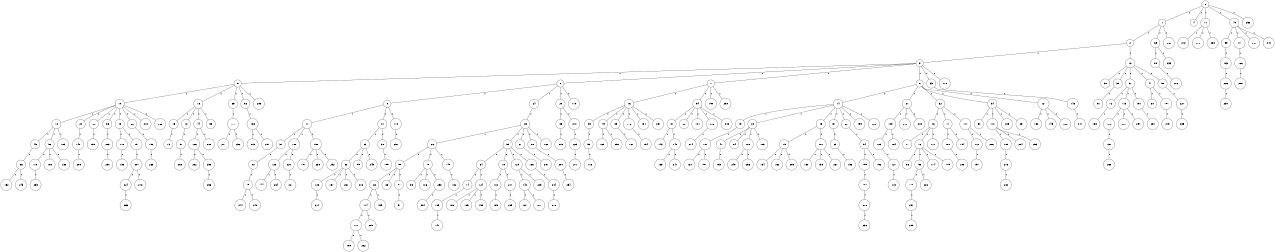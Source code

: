 graph G {
size="8.5,11;"
ratio = "expand;"
fixedsize="true;"
overlap="scale;"
node[shape=circle,width=.12,hight=.12,fontsize=12]
edge[fontsize=12]

0[label=" 0" color=black, pos="0.48515034,0.94150586!"];
1[label=" 1" color=black, pos="1.4946224,1.4452609!"];
2[label=" 2" color=black, pos="2.268092,0.55824743!"];
3[label=" 3" color=black, pos="0.58601759,2.530224!"];
4[label=" 4" color=black, pos="2.597999,0.82246696!"];
5[label=" 5" color=black, pos="0.55955596,1.6402639!"];
6[label=" 6" color=black, pos="2.4789186,0.30082363!"];
7[label=" 7" color=black, pos="2.4273367,2.6427173!"];
8[label=" 8" color=black, pos="2.6203566,1.9818142!"];
9[label=" 9" color=black, pos="1.5956735,1.159337!"];
10[label=" 10" color=black, pos="0.394469,2.6998887!"];
11[label=" 11" color=black, pos="2.1759076,1.4106052!"];
12[label=" 12" color=black, pos="1.072102,2.2268766!"];
13[label=" 13" color=black, pos="2.3927378,2.1804206!"];
14[label=" 14" color=black, pos="1.6649428,1.4286939!"];
15[label=" 15" color=black, pos="0.78310334,1.0047666!"];
16[label=" 16" color=black, pos="1.6556343,1.518439!"];
17[label=" 17" color=black, pos="1.413656,2.1150732!"];
18[label=" 18" color=black, pos="0.39536045,0.78861155!"];
19[label=" 19" color=black, pos="2.0450745,0.3451746!"];
20[label=" 20" color=black, pos="0.43228894,1.7488344!"];
21[label=" 21" color=black, pos="2.4391916,1.6966831!"];
22[label=" 22" color=black, pos="1.4104993,0.19641393!"];
23[label=" 23" color=black, pos="2.1967881,0.59706257!"];
24[label=" 24" color=black, pos="1.1877613,2.1037301!"];
25[label=" 25" color=black, pos="1.7932776,2.4095422!"];
26[label=" 26" color=black, pos="2.0337652,0.7599061!"];
27[label=" 27" color=black, pos="0.39737054,1.1960162!"];
28[label=" 28" color=black, pos="1.6771319,2.6546862!"];
29[label=" 29" color=black, pos="0.87410561,0.22045788!"];
30[label=" 30" color=black, pos="0.47674627,2.4782075!"];
31[label=" 31" color=black, pos="2.6180523,1.5259567!"];
32[label=" 32" color=black, pos="1.1907716,2.4072309!"];
33[label=" 33" color=black, pos="0.84849016,1.1726874!"];
34[label=" 34" color=black, pos="2.0149269,1.961095!"];
35[label=" 35" color=black, pos="1.0376742,1.2419569!"];
36[label=" 36" color=black, pos="0.10196179,1.8311295!"];
37[label=" 37" color=black, pos="1.2480125,0.26067225!"];
38[label=" 38" color=black, pos="0.4684592,2.3982931!"];
39[label=" 39" color=black, pos="2.8141497,1.8923251!"];
40[label=" 40" color=black, pos="2.5539366,1.9889706!"];
41[label=" 41" color=black, pos="1.1163291,0.28468212!"];
42[label=" 42" color=black, pos="0.094251456,1.5435535!"];
43[label=" 43" color=black, pos="1.4028884,1.8467316!"];
44[label=" 44" color=black, pos="0.68215352,2.4809175!"];
45[label=" 45" color=black, pos="0.72944852,2.6549247!"];
46[label=" 46" color=black, pos="2.4804695,1.2844192!"];
47[label=" 47" color=black, pos="0.97746754,0.29954063!"];
48[label=" 48" color=black, pos="1.4763004,0.93383092!"];
49[label=" 49" color=black, pos="0.45016928,0.72388561!"];
50[label=" 50" color=black, pos="0.4642902,2.6763463!"];
51[label=" 51" color=black, pos="2.0529495,2.3720287!"];
52[label=" 52" color=black, pos="2.2009391,2.665269!"];
53[label=" 53" color=black, pos="1.5945361,2.1282954!"];
54[label=" 54" color=black, pos="1.3734114,0.36962483!"];
55[label=" 55" color=black, pos="0.58945898,1.8822831!"];
56[label=" 56" color=black, pos="0.95767674,1.658389!"];
57[label=" 57" color=black, pos="0.03462707,1.9522667!"];
58[label=" 58" color=black, pos="0.64971366,2.3660958!"];
59[label=" 59" color=black, pos="0.15169108,1.4377661!"];
60[label=" 60" color=black, pos="0.59107086,1.2830179!"];
61[label=" 61" color=black, pos="1.4232287,2.2606125!"];
62[label=" 62" color=black, pos="0.82402781,1.1475191!"];
63[label=" 63" color=black, pos="1.2994028,0.4792462!"];
64[label=" 64" color=black, pos="2.8459163,2.6649256!"];
65[label=" 65" color=black, pos="0.51990975,0.37946062!"];
66[label=" 66" color=black, pos="0.2458054,2.8722865!"];
67[label=" 67" color=black, pos="0.48368105,2.7501267!"];
68[label=" 68" color=black, pos="0.41308772,2.2603588!"];
69[label=" 69" color=black, pos="0.44445775,1.6329566!"];
70[label=" 70" color=black, pos="2.1512087,0.68197236!"];
71[label=" 71" color=black, pos="2.810278,0.70769105!"];
72[label=" 72" color=black, pos="0.29885373,0.53673763!"];
73[label=" 73" color=black, pos="0.98980891,1.9883869!"];
74[label=" 74" color=black, pos="1.6617547,1.6331108!"];
75[label=" 75" color=black, pos="2.1707261,0.22018767!"];
76[label=" 76" color=black, pos="1.416382,0.42013026!"];
77[label=" 77" color=black, pos="1.0015179,1.1293253!"];
78[label=" 78" color=black, pos="1.8335626,0.60333805!"];
79[label=" 79" color=black, pos="1.9725163,0.30003493!"];
80[label=" 80" color=black, pos="2.6836457,0.090133469!"];
81[label=" 81" color=black, pos="0.75297082,0.90906894!"];
82[label=" 82" color=black, pos="0.93919378,1.5601613!"];
83[label=" 83" color=black, pos="1.9254172,2.6937336!"];
84[label=" 84" color=black, pos="1.2608955,0.20263901!"];
85[label=" 85" color=black, pos="2.1669508,1.4151399!"];
86[label=" 86" color=black, pos="1.143262,2.6443541!"];
87[label=" 87" color=black, pos="0.32950706,2.3871483!"];
88[label=" 88" color=black, pos="1.7811616,2.6866074!"];
89[label=" 89" color=black, pos="2.5558021,0.94885792!"];
90[label=" 90" color=black, pos="1.1378561,0.60491574!"];
91[label=" 91" color=black, pos="1.2893682,1.4050725!"];
92[label=" 92" color=black, pos="2.4125133,2.8126771!"];
93[label=" 93" color=black, pos="0.93967587,0.57997746!"];
94[label=" 94" color=black, pos="0.24629493,1.1987162!"];
95[label=" 95" color=black, pos="2.1687205,1.5889548!"];
96[label=" 96" color=black, pos="1.0631463,2.4840145!"];
97[label=" 97" color=black, pos="1.8712385,1.1139443!"];
98[label=" 98" color=black, pos="1.9418916,1.0723678!"];
99[label=" 99" color=black, pos="0.017509367,0.78152353!"];
100[label=" 100" color=black, pos="1.0851518,2.0094867!"];
101[label=" 101" color=black, pos="1.8220176,1.1077656!"];
102[label=" 102" color=black, pos="1.8137956,2.6441145!"];
103[label=" 103" color=black, pos="1.8923463,1.9323982!"];
104[label=" 104" color=black, pos="1.5086314,0.57444095!"];
105[label=" 105" color=black, pos="1.8492851,0.38896436!"];
106[label=" 106" color=black, pos="2.4072452,2.0224365!"];
107[label=" 107" color=black, pos="1.9387725,0.8547772!"];
108[label=" 108" color=black, pos="0.39816063,2.048752!"];
109[label=" 109" color=black, pos="1.453728,1.2884907!"];
110[label=" 110" color=black, pos="1.4629995,1.2500398!"];
111[label=" 111" color=black, pos="0.16567438,0.31083843!"];
112[label=" 112" color=black, pos="2.5988508,2.0541756!"];
113[label=" 113" color=black, pos="0.5736646,0.23931253!"];
114[label=" 114" color=black, pos="2.9044721,0.40566438!"];
115[label=" 115" color=black, pos="0.065709067,1.8671689!"];
116[label=" 116" color=black, pos="0.12470545,0.68404788!"];
117[label=" 117" color=black, pos="1.0724386,2.8459571!"];
118[label=" 118" color=black, pos="0.9051437,2.890784!"];
119[label=" 119" color=black, pos="0.27843492,2.7451238!"];
120[label=" 120" color=black, pos="0.086901788,2.3254215!"];
121[label=" 121" color=black, pos="2.2424393,2.6414762!"];
122[label=" 122" color=black, pos="1.8264831,2.990156!"];
123[label=" 123" color=black, pos="0.30758214,0.35606184!"];
124[label=" 124" color=black, pos="0.77324584,1.010721!"];
125[label=" 125" color=black, pos="0.012648268,0.38112257!"];
126[label=" 126" color=black, pos="0.95267497,0.98861005!"];
127[label=" 127" color=black, pos="2.4735289,1.1083956!"];
128[label=" 128" color=black, pos="0.53303329,2.2209971!"];
129[label=" 129" color=black, pos="2.9985511,2.9223841!"];
130[label=" 130" color=black, pos="1.9096139,0.71722634!"];
131[label=" 131" color=black, pos="2.769865,2.6494836!"];
132[label=" 132" color=black, pos="0.11339789,1.3887953!"];
133[label=" 133" color=black, pos="2.5168827,0.04383813!"];
134[label=" 134" color=black, pos="2.0418244,1.7006676!"];
135[label=" 135" color=black, pos="1.7661821,0.075784035!"];
136[label=" 136" color=black, pos="2.2428802,2.074688!"];
137[label=" 137" color=black, pos="1.1592544,0.066465543!"];
138[label=" 138" color=black, pos="2.9096121,0.28606431!"];
139[label=" 139" color=black, pos="2.8569801,0.2225879!"];
140[label=" 140" color=black, pos="1.5957525,2.0964241!"];
141[label=" 141" color=black, pos="2.381301,0.5821929!"];
142[label=" 142" color=black, pos="1.1727104,0.93847868!"];
143[label=" 143" color=black, pos="0.091923604,2.2381078!"];
144[label=" 144" color=black, pos="1.3110439,1.5762352!"];
145[label=" 145" color=black, pos="1.3098678,1.5391666!"];
146[label=" 146" color=black, pos="2.4263926,0.89895704!"];
147[label=" 147" color=black, pos="0.76077883,0.25375061!"];
148[label=" 148" color=black, pos="1.7329281,1.4691666!"];
149[label=" 149" color=black, pos="1.490437,1.5373545!"];
150[label=" 150" color=black, pos="1.3342199,0.60203987!"];
151[label=" 151" color=black, pos="0.49009589,0.76094737!"];
152[label=" 152" color=black, pos="2.1529435,2.2714381!"];
153[label=" 153" color=black, pos="0.97988324,0.6822913!"];
154[label=" 154" color=black, pos="0.6358356,1.6896485!"];
155[label=" 155" color=black, pos="2.7027933,2.7531458!"];
156[label=" 156" color=black, pos="0.29357382,1.5499505!"];
157[label=" 157" color=black, pos="0.27367182,0.44715817!"];
158[label=" 158" color=black, pos="1.5631382,0.034035316!"];
159[label=" 159" color=black, pos="1.8893457,2.8543738!"];
160[label=" 160" color=black, pos="0.13216522,0.5051006!"];
161[label=" 161" color=black, pos="0.93641656,0.5183243!"];
162[label=" 162" color=black, pos="0.76864024,1.9688666!"];
163[label=" 163" color=black, pos="1.1513719,2.9071549!"];
164[label=" 164" color=black, pos="0.94432473,0.22895648!"];
165[label=" 165" color=black, pos="2.5444105,0.82588832!"];
166[label=" 166" color=black, pos="2.7253127,1.1607827!"];
167[label=" 167" color=black, pos="2.6549063,0.6569477!"];
168[label=" 168" color=black, pos="0.14096843,1.89912!"];
169[label=" 169" color=black, pos="2.3494402,2.6496372!"];
170[label=" 170" color=black, pos="1.6254171,0.58951398!"];
171[label=" 171" color=black, pos="0.34051613,0.22173467!"];
172[label=" 172" color=black, pos="1.9537744,1.5028374!"];
173[label=" 173" color=black, pos="2.1268058,0.60573348!"];
174[label=" 174" color=black, pos="2.1886494,1.466777!"];
175[label=" 175" color=black, pos="0.78167274,0.63062723!"];
176[label=" 176" color=black, pos="1.285773,2.0000262!"];
177[label=" 177" color=black, pos="1.9471915,1.7532936!"];
178[label=" 178" color=black, pos="0.26816706,1.3493976!"];
179[label=" 179" color=black, pos="2.8394765,1.893524!"];
180[label=" 180" color=black, pos="2.0218234,0.2914357!"];
181[label=" 181" color=black, pos="2.7250872,2.0007478!"];
182[label=" 182" color=black, pos="0.66368538,1.7572922!"];
183[label=" 183" color=black, pos="2.5912494,2.3679993!"];
184[label=" 184" color=black, pos="0.91766669,1.5122355!"];
185[label=" 185" color=black, pos="1.0176888,0.43746686!"];
186[label=" 186" color=black, pos="2.6083367,0.894539!"];
187[label=" 187" color=black, pos="0.35799675,1.2410641!"];
188[label=" 188" color=black, pos="1.1844245,2.5284494!"];
189[label=" 189" color=black, pos="0.42966898,2.8232482!"];
190[label=" 190" color=black, pos="2.9967219,2.5387125!"];
191[label=" 191" color=black, pos="0.96845987,2.4649936!"];
192[label=" 192" color=black, pos="1.2747372,1.7509848!"];
193[label=" 193" color=black, pos="0.24275828,0.57828181!"];
194[label=" 194" color=black, pos="0.97531612,0.29890823!"];
195[label=" 195" color=black, pos="1.2608839,1.7131331!"];
196[label=" 196" color=black, pos="0.072472128,2.35482!"];
197[label=" 197" color=black, pos="2.7707797,2.5954955!"];
198[label=" 198" color=black, pos="2.7586086,0.3554729!"];
199[label=" 199" color=black, pos="2.0409197,2.613195!"];
200[label=" 200" color=black, pos="0.7976957,0.60808297!"];
201[label=" 201" color=black, pos="2.5526315,0.89154897!"];
202[label=" 202" color=black, pos="0.65918559,0.86126048!"];
203[label=" 203" color=black, pos="2.7304295,2.3653778!"];
204[label=" 204" color=black, pos="2.815976,1.3050428!"];
205[label=" 205" color=black, pos="0.89826597,1.3542573!"];
206[label=" 206" color=black, pos="1.0347462,1.3839431!"];
207[label=" 207" color=black, pos="0.53019678,0.39132294!"];
208[label=" 208" color=black, pos="1.3613179,1.3683465!"];
209[label=" 209" color=black, pos="2.1857707,1.441897!"];
210[label=" 210" color=black, pos="1.4503526,2.7650257!"];
211[label=" 211" color=black, pos="1.877551,1.9836838!"];
212[label=" 212" color=black, pos="1.8506013,2.2802828!"];
213[label=" 213" color=black, pos="2.1892648,2.4057418!"];
214[label=" 214" color=black, pos="1.3442704,2.299677!"];
215[label=" 215" color=black, pos="2.786823,1.2023596!"];
216[label=" 216" color=black, pos="2.6904058,0.06209032!"];
217[label=" 217" color=black, pos="2.8306015,2.7211328!"];
218[label=" 218" color=black, pos="1.8071448,2.4617363!"];
219[label=" 219" color=black, pos="0.61656205,0.37822289!"];
220[label=" 220" color=black, pos="2.7341466,0.21603059!"];
221[label=" 221" color=black, pos="2.2930458,1.1474224!"];
222[label=" 222" color=black, pos="1.4114573,1.5117833!"];
223[label=" 223" color=black, pos="0.13809934,0.34642122!"];
224[label=" 224" color=black, pos="2.284849,2.7046817!"];
225[label=" 225" color=black, pos="2.9124989,0.39640463!"];
226[label=" 226" color=black, pos="2.9119731,0.40433952!"];
227[label=" 227" color=black, pos="1.303561,2.9956984!"];
228[label=" 228" color=black, pos="2.4410681,2.961119!"];
229[label=" 229" color=black, pos="1.8335014,0.37143006!"];
230[label=" 230" color=black, pos="0.55564089,1.4432391!"];
231[label=" 231" color=black, pos="0.59735631,1.5222454!"];
232[label=" 232" color=black, pos="1.1981718,2.9976558!"];
233[label=" 233" color=black, pos="0.65274163,2.8303144!"];
234[label=" 234" color=black, pos="0.25220135,1.0932498!"];
235[label=" 235" color=black, pos="2.0172163,2.5934699!"];
236[label=" 236" color=black, pos="1.3006772,0.19239831!"];
237[label=" 237" color=black, pos="0.66313036,0.37913745!"];
238[label=" 238" color=black, pos="1.4470417,1.9125115!"];
239[label=" 239" color=black, pos="1.6120368,2.9266034!"];
240[label=" 240" color=black, pos="2.661684,1.9208794!"];
241[label=" 241" color=black, pos="2.3183197,1.8791403!"];
242[label=" 242" color=black, pos="2.9858477,1.1262833!"];
243[label=" 243" color=black, pos="2.0613383,1.4613484!"];
244[label=" 244" color=black, pos="2.2743421,1.4961943!"];
245[label=" 245" color=black, pos="2.2175751,2.1562437!"];
246[label=" 246" color=black, pos="1.6977083,2.7090149!"];
247[label=" 247" color=black, pos="2.5035121,2.1199537!"];
248[label=" 248" color=black, pos="2.5598775,2.4796218!"];
249[label=" 249" color=black, pos="0.79202684,0.44871812!"];
250[label=" 250" color=black, pos="0.33115218,2.7809385!"];
251[label=" 251" color=black, pos="2.2947546,1.7545061!"];
252[label=" 252" color=black, pos="0.89603356,2.5065692!"];
253[label=" 253" color=black, pos="2.1260321,1.7782254!"];
254[label=" 254" color=black, pos="1.7315681,0.13348543!"];
255[label=" 255" color=black, pos="1.1228586,0.40027629!"];
256[label=" 256" color=black, pos="1.2942722,0.56093313!"];
257[label=" 257" color=black, pos="0.23866011,2.8641736!"];
258[label=" 258" color=black, pos="2.5846527,0.96230281!"];
259[label=" 259" color=black, pos="0.88739894,0.44850402!"];
260[label=" 260" color=black, pos="0.96750928,1.8970411!"];
261[label=" 261" color=black, pos="0.61788606,2.9172817!"];
262[label=" 262" color=black, pos="2.1625069,0.58453432!"];
263[label=" 263" color=black, pos="0.30420633,0.96810145!"];
264[label=" 264" color=black, pos="1.8647087,2.6847777!"];
265[label=" 265" color=black, pos="2.5386858,0.67318106!"];
266[label=" 266" color=black, pos="0.19406333,2.0027458!"];
267[label=" 267" color=black, pos="2.3522928,2.8648948!"];
268[label=" 268" color=black, pos="1.406323,2.4133434!"];
269[label=" 269" color=black, pos="1.4372025,1.3736632!"];
270[label=" 270" color=black, pos="2.3813924,0.88507476!"];
271[label=" 271" color=black, pos="2.9430082,0.28407728!"];
272[label=" 272" color=black, pos="2.3822108,0.91108559!"];
273[label=" 273" color=black, pos="1.5178062,0.044235161!"];
274[label=" 274" color=black, pos="1.2197505,1.7933318!"];
275[label=" 275" color=black, pos="0.49823085,0.89184537!"];
276[label=" 276" color=black, pos="2.4201625,1.928763!"];
277[label=" 277" color=black, pos="0.635814,1.4570742!"];
278[label=" 278" color=black, pos="2.2606238,1.7028051!"];
279[label=" 279" color=black, pos="2.1953252,1.0113488!"];
280[label=" 280" color=black, pos="1.9557373,1.4984326!"];
281[label=" 281" color=black, pos="1.506701,2.1854131!"];
282[label=" 282" color=black, pos="1.5896488,0.29849484!"];
283[label=" 283" color=black, pos="0.63697147,0.99243354!"];
284[label=" 284" color=black, pos="2.495529,0.91449887!"];
285[label=" 285" color=black, pos="0.22362276,0.1485494!"];
286[label=" 286" color=black, pos="2.7137221,2.6878785!"];
287[label=" 287" color=black, pos="0.83823683,0.48658334!"];
288[label=" 288" color=black, pos="1.6216616,0.26751767!"];
289[label=" 289" color=black, pos="1.5276838,1.8548142!"];
290[label=" 290" color=black, pos="2.4316756,2.2052122!"];
291[label=" 291" color=black, pos="0.34364924,1.1257811!"];
292[label=" 292" color=black, pos="2.1188423,0.97052129!"];
293[label=" 293" color=black, pos="0.41185304,1.8267116!"];
294[label=" 294" color=black, pos="2.9704252,2.0346225!"];
295[label=" 295" color=black, pos="0.21381736,2.6026361!"];
296[label=" 296" color=black, pos="0.50622181,0.96384166!"];
297[label=" 297" color=black, pos="0.32308454,1.1512381!"];
298[label=" 298" color=black, pos="0.97196489,2.8234073!"];
299[label=" 299" color=black, pos="2.5540961,1.1547924!"];
0--1[label="1"]
0--4[label="1"]
0--11[label="1"]
0--40[label="1"]
0--253[label="1"]
1--2[label="1"]
1--69[label="1"]
1--260[label="1"]
2--3[label="1"]
2--18[label="1"]
3--5[label="1"]
3--6[label="1"]
3--7[label="1"]
3--8[label="1"]
3--33[label="1"]
3--170[label="1"]
5--10[label="1"]
5--13[label="1"]
5--65[label="1"]
5--92[label="1"]
5--285[label="1"]
6--9[label="1"]
6--24[label="1"]
6--29[label="1"]
6--179[label="1"]
7--16[label="1"]
7--54[label="1"]
7--190[label="1"]
7--298[label="1"]
8--14[label="1"]
8--27[label="1"]
8--32[label="1"]
8--34[label="1"]
8--121[label="1"]
9--17[label="1"]
9--21[label="1"]
9--172[label="1"]
10--12[label="1"]
10--20[label="1"]
10--28[label="1"]
10--36[label="1"]
10--48[label="1"]
10--66[label="1"]
10--213[label="1"]
10--266[label="1"]
11--242[label="1"]
11--270[label="1"]
11--283[label="1"]
12--45[label="1"]
12--96[label="1"]
12--183[label="1"]
13--15[label="1"]
13--42[label="1"]
13--44[label="1"]
13--93[label="1"]
14--19[label="1"]
14--22[label="1"]
14--43[label="1"]
14--57[label="1"]
14--62[label="1"]
14--199[label="1"]
14--222[label="1"]
15--73[label="1"]
16--39[label="1"]
16--49[label="1"]
16--89[label="1"]
16--176[label="1"]
16--184[label="1"]
16--237[label="1"]
17--31[label="1"]
17--108[label="1"]
17--158[label="1"]
18--30[label="1"]
18--35[label="1"]
18--37[label="1"]
18--41[label="1"]
18--50[label="1"]
19--101[label="1"]
20--140[label="1"]
21--23[label="1"]
21--38[label="1"]
22--47[label="1"]
22--84[label="1"]
22--102[label="1"]
22--103[label="1"]
23--52[label="1"]
23--55[label="1"]
23--245[label="1"]
24--25[label="1"]
25--26[label="1"]
25--59[label="1"]
25--61[label="1"]
25--80[label="1"]
25--168[label="1"]
26--58[label="1"]
26--70[label="1"]
26--148[label="1"]
27--109[label="1"]
27--212[label="1"]
27--215[label="1"]
28--159[label="1"]
29--85[label="1"]
29--210[label="1"]
31--67[label="1"]
32--46[label="1"]
32--77[label="1"]
32--111[label="1"]
33--146[label="1"]
34--90[label="1"]
34--110[label="1"]
34--209[label="1"]
34--291[label="1"]
35--51[label="1"]
36--203[label="1"]
37--72[label="1"]
37--115[label="1"]
37--191[label="1"]
38--195[label="1"]
39--53[label="1"]
40--99[label="1"]
40--141[label="1"]
40--201[label="1"]
40--240[label="1"]
41--60[label="1"]
41--187[label="1"]
42--97[label="1"]
43--79[label="1"]
43--107[label="1"]
44--126[label="1"]
44--202[label="1"]
45--56[label="1"]
46--71[label="1"]
46--76[label="1"]
46--171[label="1"]
47--193[label="1"]
48--118[label="1"]
48--151[label="1"]
49--169[label="1"]
49--290[label="1"]
50--227[label="1"]
52--128[label="1"]
52--137[label="1"]
52--261[label="1"]
52--276[label="1"]
53--116[label="1"]
54--81[label="1"]
54--82[label="1"]
54--104[label="1"]
54--206[label="1"]
54--246[label="1"]
56--152[label="1"]
56--243[label="1"]
57--63[label="1"]
58--68[label="1"]
58--83[label="1"]
58--87[label="1"]
59--64[label="1"]
59--78[label="1"]
59--129[label="1"]
59--186[label="1"]
61--287[label="1"]
62--94[label="1"]
63--156[label="1"]
64--74[label="1"]
64--124[label="1"]
65--177[label="1"]
66--196[label="1"]
67--75[label="1"]
68--114[label="1"]
68--135[label="1"]
69--88[label="1"]
69--233[label="1"]
70--98[label="1"]
70--106[label="1"]
70--258[label="1"]
72--133[label="1"]
74--105[label="1"]
75--244[label="1"]
75--248[label="1"]
76--86[label="1"]
76--95[label="1"]
76--174[label="1"]
76--175[label="1"]
77--100[label="1"]
77--154[label="1"]
78--113[label="1"]
78--217[label="1"]
79--134[label="1"]
79--162[label="1"]
79--205[label="1"]
80--200[label="1"]
81--142[label="1"]
81--149[label="1"]
85--219[label="1"]
87--91[label="1"]
88--272[label="1"]
89--161[label="1"]
92--136[label="1"]
94--155[label="1"]
94--192[label="1"]
95--178[label="1"]
95--282[label="1"]
96--119[label="1"]
96--188[label="1"]
96--259[label="1"]
97--269[label="1"]
99--163[label="1"]
100--288[label="1"]
101--120[label="1"]
101--157[label="1"]
102--249[label="1"]
102--256[label="1"]
105--147[label="1"]
107--130[label="1"]
107--139[label="1"]
107--267[label="1"]
108--125[label="1"]
108--220[label="1"]
109--123[label="1"]
109--164[label="1"]
110--189[label="1"]
110--264[label="1"]
110--293[label="1"]
111--112[label="1"]
111--286[label="1"]
112--197[label="1"]
113--165[label="1"]
114--117[label="1"]
114--289[label="1"]
115--122[label="1"]
115--281[label="1"]
115--294[label="1"]
117--150[label="1"]
117--262[label="1"]
118--138[label="1"]
119--239[label="1"]
121--132[label="1"]
121--145[label="1"]
121--228[label="1"]
122--131[label="1"]
123--127[label="1"]
124--160[label="1"]
124--185[label="1"]
124--198[label="1"]
125--144[label="1"]
125--234[label="1"]
126--252[label="1"]
126--255[label="1"]
127--173[label="1"]
128--214[label="1"]
129--143[label="1"]
129--229[label="1"]
131--268[label="1"]
136--275[label="1"]
136--297[label="1"]
140--299[label="1"]
141--166[label="1"]
143--167[label="1"]
143--277[label="1"]
146--247[label="1"]
148--182[label="1"]
149--153[label="1"]
149--241[label="1"]
151--207[label="1"]
155--180[label="1"]
158--181[label="1"]
158--238[label="1"]
158--292[label="1"]
163--226[label="1"]
166--208[label="1"]
172--251[label="1"]
176--194[label="1"]
177--211[label="1"]
177--232[label="1"]
178--231[label="1"]
180--216[label="1"]
186--204[label="1"]
187--279[label="1"]
189--273[label="1"]
191--257[label="1"]
196--263[label="1"]
200--254[label="1"]
203--250[label="1"]
204--218[label="1"]
206--274[label="1"]
207--224[label="1"]
207--278[label="1"]
210--223[label="1"]
216--236[label="1"]
217--225[label="1"]
220--221[label="1"]
223--271[label="1"]
224--265[label="1"]
226--230[label="1"]
227--235[label="1"]
231--295[label="1"]
255--296[label="1"]
258--284[label="1"]
273--280[label="1"]

}
